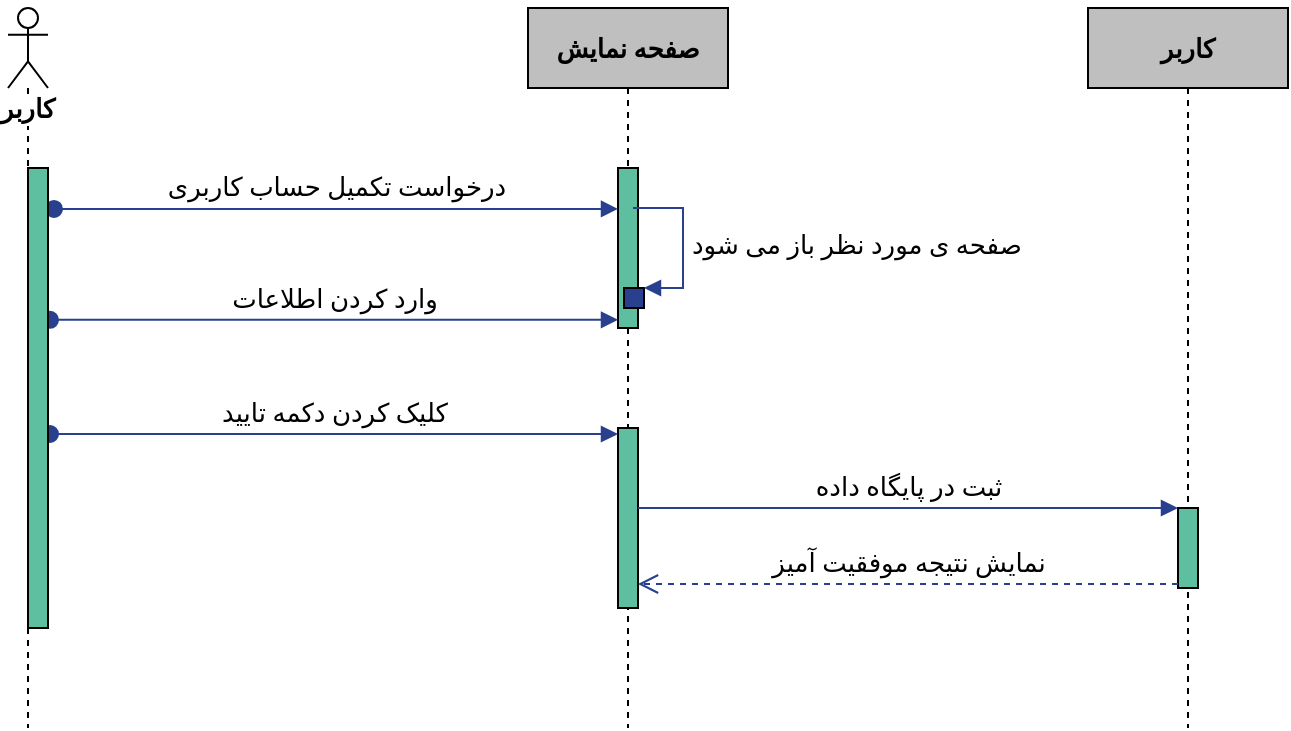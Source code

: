<mxfile version="14.8.0" type="github">
  <diagram id="wFE0QG_FPsp0jaGvCLVb" name="Page-1">
    <mxGraphModel dx="782" dy="379" grid="1" gridSize="10" guides="1" tooltips="1" connect="1" arrows="1" fold="1" page="1" pageScale="1" pageWidth="850" pageHeight="1100" math="0" shadow="0">
      <root>
        <mxCell id="0" />
        <mxCell id="1" parent="0" />
        <mxCell id="Bo3psH5uF7-XkX_DlGIA-1" value="کاربر" style="shape=umlLifeline;participant=umlActor;perimeter=lifelinePerimeter;whiteSpace=wrap;html=1;container=1;collapsible=0;recursiveResize=0;verticalAlign=top;spacingTop=36;labelBackgroundColor=#ffffff;outlineConnect=0;size=40;fontFamily=B Zar;fontSize=13;fontStyle=1" parent="1" vertex="1">
          <mxGeometry x="20" y="20" width="20" height="360" as="geometry" />
        </mxCell>
        <mxCell id="Bo3psH5uF7-XkX_DlGIA-5" value="&lt;font style=&quot;font-size: 13px;&quot;&gt;&lt;br style=&quot;font-size: 13px;&quot;&gt;صفحه نمایش&lt;br style=&quot;font-size: 13px;&quot;&gt;&lt;/font&gt;&lt;br style=&quot;font-size: 13px;&quot;&gt;" style="shape=umlLifeline;perimeter=lifelinePerimeter;whiteSpace=wrap;html=1;container=1;collapsible=0;recursiveResize=0;outlineConnect=0;fontStyle=1;fontFamily=B Zar;fontSize=13;fillColor=#BFBFBF;" parent="1" vertex="1">
          <mxGeometry x="280" y="20" width="100" height="360" as="geometry" />
        </mxCell>
        <mxCell id="Bo3psH5uF7-XkX_DlGIA-6" value="" style="html=1;points=[];perimeter=orthogonalPerimeter;fillColor=#5EBEA0;" parent="Bo3psH5uF7-XkX_DlGIA-5" vertex="1">
          <mxGeometry x="45" y="80" width="10" height="80" as="geometry" />
        </mxCell>
        <mxCell id="Bo3psH5uF7-XkX_DlGIA-7" value="" style="html=1;points=[];perimeter=orthogonalPerimeter;fillColor=#28408E;" parent="Bo3psH5uF7-XkX_DlGIA-5" vertex="1">
          <mxGeometry x="48" y="140" width="10" height="10" as="geometry" />
        </mxCell>
        <mxCell id="Bo3psH5uF7-XkX_DlGIA-8" value="" style="html=1;points=[];perimeter=orthogonalPerimeter;fillColor=#5EBEA0;" parent="Bo3psH5uF7-XkX_DlGIA-5" vertex="1">
          <mxGeometry x="45" y="210" width="10" height="90" as="geometry" />
        </mxCell>
        <mxCell id="Bo3psH5uF7-XkX_DlGIA-11" value="کاربر" style="shape=umlLifeline;perimeter=lifelinePerimeter;whiteSpace=wrap;html=1;container=1;collapsible=0;recursiveResize=0;outlineConnect=0;fontSize=13;fontFamily=B Zar;fontStyle=1;fillColor=#BFBFBF;" parent="1" vertex="1">
          <mxGeometry x="560" y="20" width="100" height="360" as="geometry" />
        </mxCell>
        <mxCell id="Bo3psH5uF7-XkX_DlGIA-12" value="" style="html=1;points=[];perimeter=orthogonalPerimeter;fillColor=#5EBEA0;" parent="Bo3psH5uF7-XkX_DlGIA-11" vertex="1">
          <mxGeometry x="45" y="250" width="10" height="40" as="geometry" />
        </mxCell>
        <mxCell id="Bo3psH5uF7-XkX_DlGIA-13" value="&lt;font style=&quot;font-size: 13px&quot;&gt;درخواست تکمیل حساب کاربری&lt;/font&gt;" style="html=1;verticalAlign=bottom;startArrow=oval;endArrow=block;startSize=8;exitX=1.3;exitY=0.089;exitDx=0;exitDy=0;exitPerimeter=0;fontFamily=B Zar;fontSize=13;strokeColor=#28408E;" parent="1" source="Bo3psH5uF7-XkX_DlGIA-4" target="Bo3psH5uF7-XkX_DlGIA-6" edge="1">
          <mxGeometry relative="1" as="geometry">
            <mxPoint x="50" y="113" as="sourcePoint" />
          </mxGeometry>
        </mxCell>
        <mxCell id="Bo3psH5uF7-XkX_DlGIA-14" value="&lt;font style=&quot;font-size: 13px;&quot;&gt;صفحه ی مورد نظر باز می شود&lt;/font&gt;" style="edgeStyle=orthogonalEdgeStyle;html=1;align=left;spacingLeft=2;endArrow=block;rounded=0;entryX=1;entryY=0;fontFamily=B Zar;fontSize=13;strokeColor=#28408E;" parent="1" target="Bo3psH5uF7-XkX_DlGIA-7" edge="1">
          <mxGeometry relative="1" as="geometry">
            <mxPoint x="332.5" y="120" as="sourcePoint" />
            <Array as="points">
              <mxPoint x="357.5" y="120" />
            </Array>
          </mxGeometry>
        </mxCell>
        <mxCell id="Bo3psH5uF7-XkX_DlGIA-15" value="&lt;font style=&quot;font-size: 13px;&quot;&gt;وارد کردن اطلاعات&lt;/font&gt;" style="html=1;verticalAlign=bottom;startArrow=oval;startFill=1;endArrow=block;startSize=8;exitX=1.1;exitY=0.33;exitDx=0;exitDy=0;exitPerimeter=0;strokeColor=#28408E;fontFamily=B Zar;fontSize=13;" parent="1" source="Bo3psH5uF7-XkX_DlGIA-4" target="Bo3psH5uF7-XkX_DlGIA-6" edge="1">
          <mxGeometry width="60" relative="1" as="geometry">
            <mxPoint x="130" y="170" as="sourcePoint" />
            <mxPoint x="200" y="170.5" as="targetPoint" />
          </mxGeometry>
        </mxCell>
        <mxCell id="Bo3psH5uF7-XkX_DlGIA-16" value="&lt;div style=&quot;text-align: left; font-size: 13px;&quot;&gt;&lt;font style=&quot;font-size: 13px;&quot;&gt;&amp;nbsp;کلیک کردن دکمه تایید&amp;nbsp;&lt;/font&gt;&lt;/div&gt;" style="html=1;verticalAlign=bottom;startArrow=oval;endArrow=block;startSize=8;strokeColor=#28408E;fontFamily=B Zar;fontSize=13;" parent="1" target="Bo3psH5uF7-XkX_DlGIA-8" edge="1">
          <mxGeometry relative="1" as="geometry">
            <mxPoint x="41" y="233" as="sourcePoint" />
          </mxGeometry>
        </mxCell>
        <mxCell id="Bo3psH5uF7-XkX_DlGIA-17" value="&lt;font style=&quot;font-size: 13px;&quot;&gt;ثبت در پایگاه داده&lt;/font&gt;" style="html=1;verticalAlign=bottom;endArrow=block;entryX=0;entryY=0;fontFamily=B Zar;fontSize=13;strokeColor=#28408E;" parent="1" source="Bo3psH5uF7-XkX_DlGIA-8" target="Bo3psH5uF7-XkX_DlGIA-12" edge="1">
          <mxGeometry relative="1" as="geometry">
            <mxPoint x="535" y="270" as="sourcePoint" />
          </mxGeometry>
        </mxCell>
        <mxCell id="Bo3psH5uF7-XkX_DlGIA-18" value="&lt;font style=&quot;font-size: 13px&quot;&gt;نمایش نتیجه موفقیت آمیز&lt;/font&gt;" style="html=1;verticalAlign=bottom;endArrow=open;dashed=1;endSize=8;exitX=0;exitY=0.95;strokeColor=#28408E;fontFamily=B Zar;fontSize=13;" parent="1" source="Bo3psH5uF7-XkX_DlGIA-12" target="Bo3psH5uF7-XkX_DlGIA-8" edge="1">
          <mxGeometry relative="1" as="geometry">
            <mxPoint x="535" y="346" as="targetPoint" />
          </mxGeometry>
        </mxCell>
        <mxCell id="Bo3psH5uF7-XkX_DlGIA-4" value="" style="html=1;points=[];perimeter=orthogonalPerimeter;fillColor=#5EBEA0;" parent="1" vertex="1">
          <mxGeometry x="30" y="100" width="10" height="230" as="geometry" />
        </mxCell>
      </root>
    </mxGraphModel>
  </diagram>
</mxfile>
